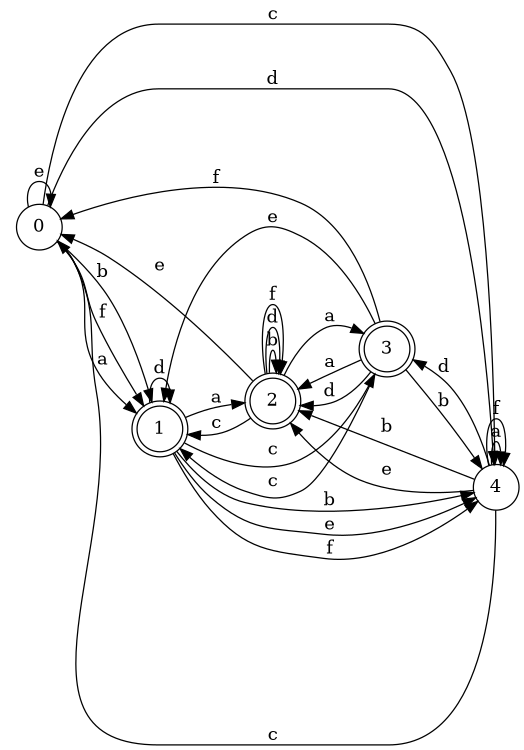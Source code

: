 digraph n4_1 {
__start0 [label="" shape="none"];

rankdir=LR;
size="8,5";

s0 [style="filled", color="black", fillcolor="white" shape="circle", label="0"];
s1 [style="rounded,filled", color="black", fillcolor="white" shape="doublecircle", label="1"];
s2 [style="rounded,filled", color="black", fillcolor="white" shape="doublecircle", label="2"];
s3 [style="rounded,filled", color="black", fillcolor="white" shape="doublecircle", label="3"];
s4 [style="filled", color="black", fillcolor="white" shape="circle", label="4"];
s0 -> s1 [label="a"];
s0 -> s1 [label="b"];
s0 -> s4 [label="c"];
s0 -> s4 [label="d"];
s0 -> s0 [label="e"];
s0 -> s1 [label="f"];
s1 -> s2 [label="a"];
s1 -> s4 [label="b"];
s1 -> s3 [label="c"];
s1 -> s1 [label="d"];
s1 -> s4 [label="e"];
s1 -> s4 [label="f"];
s2 -> s3 [label="a"];
s2 -> s2 [label="b"];
s2 -> s1 [label="c"];
s2 -> s2 [label="d"];
s2 -> s0 [label="e"];
s2 -> s2 [label="f"];
s3 -> s2 [label="a"];
s3 -> s4 [label="b"];
s3 -> s1 [label="c"];
s3 -> s2 [label="d"];
s3 -> s1 [label="e"];
s3 -> s0 [label="f"];
s4 -> s4 [label="a"];
s4 -> s2 [label="b"];
s4 -> s0 [label="c"];
s4 -> s3 [label="d"];
s4 -> s2 [label="e"];
s4 -> s4 [label="f"];

}